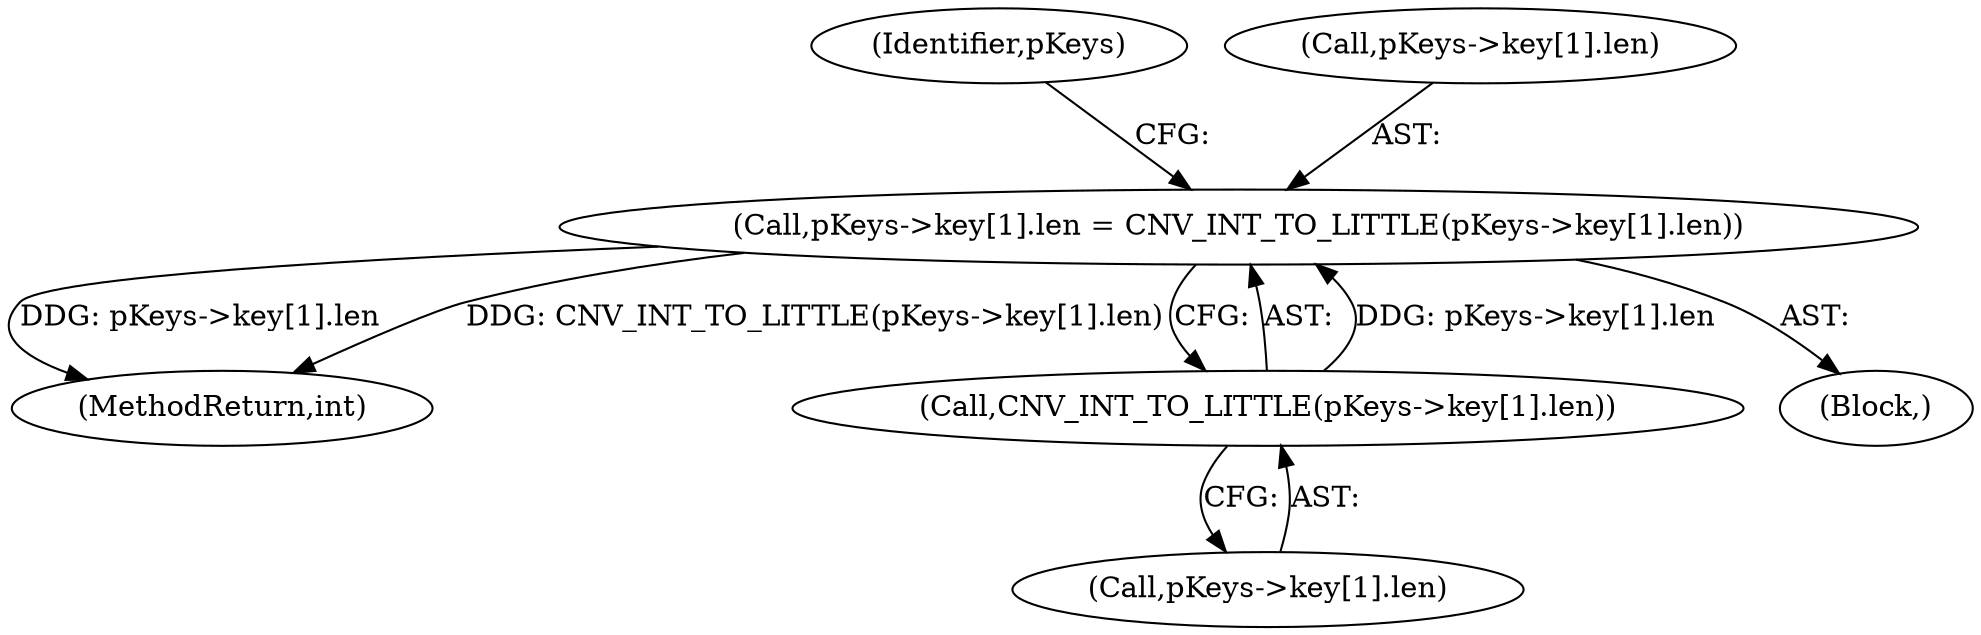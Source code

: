 digraph "0_linux_b5e2f339865fb443107e5b10603e53bbc92dc054_0@pointer" {
"1002048" [label="(Call,pKeys->key[1].len = CNV_INT_TO_LITTLE(pKeys->key[1].len))"];
"1002056" [label="(Call,CNV_INT_TO_LITTLE(pKeys->key[1].len))"];
"1002056" [label="(Call,CNV_INT_TO_LITTLE(pKeys->key[1].len))"];
"1002520" [label="(MethodReturn,int)"];
"1002057" [label="(Call,pKeys->key[1].len)"];
"1002048" [label="(Call,pKeys->key[1].len = CNV_INT_TO_LITTLE(pKeys->key[1].len))"];
"1002068" [label="(Identifier,pKeys)"];
"1002025" [label="(Block,)"];
"1002049" [label="(Call,pKeys->key[1].len)"];
"1002048" -> "1002025"  [label="AST: "];
"1002048" -> "1002056"  [label="CFG: "];
"1002049" -> "1002048"  [label="AST: "];
"1002056" -> "1002048"  [label="AST: "];
"1002068" -> "1002048"  [label="CFG: "];
"1002048" -> "1002520"  [label="DDG: pKeys->key[1].len"];
"1002048" -> "1002520"  [label="DDG: CNV_INT_TO_LITTLE(pKeys->key[1].len)"];
"1002056" -> "1002048"  [label="DDG: pKeys->key[1].len"];
"1002056" -> "1002057"  [label="CFG: "];
"1002057" -> "1002056"  [label="AST: "];
}
